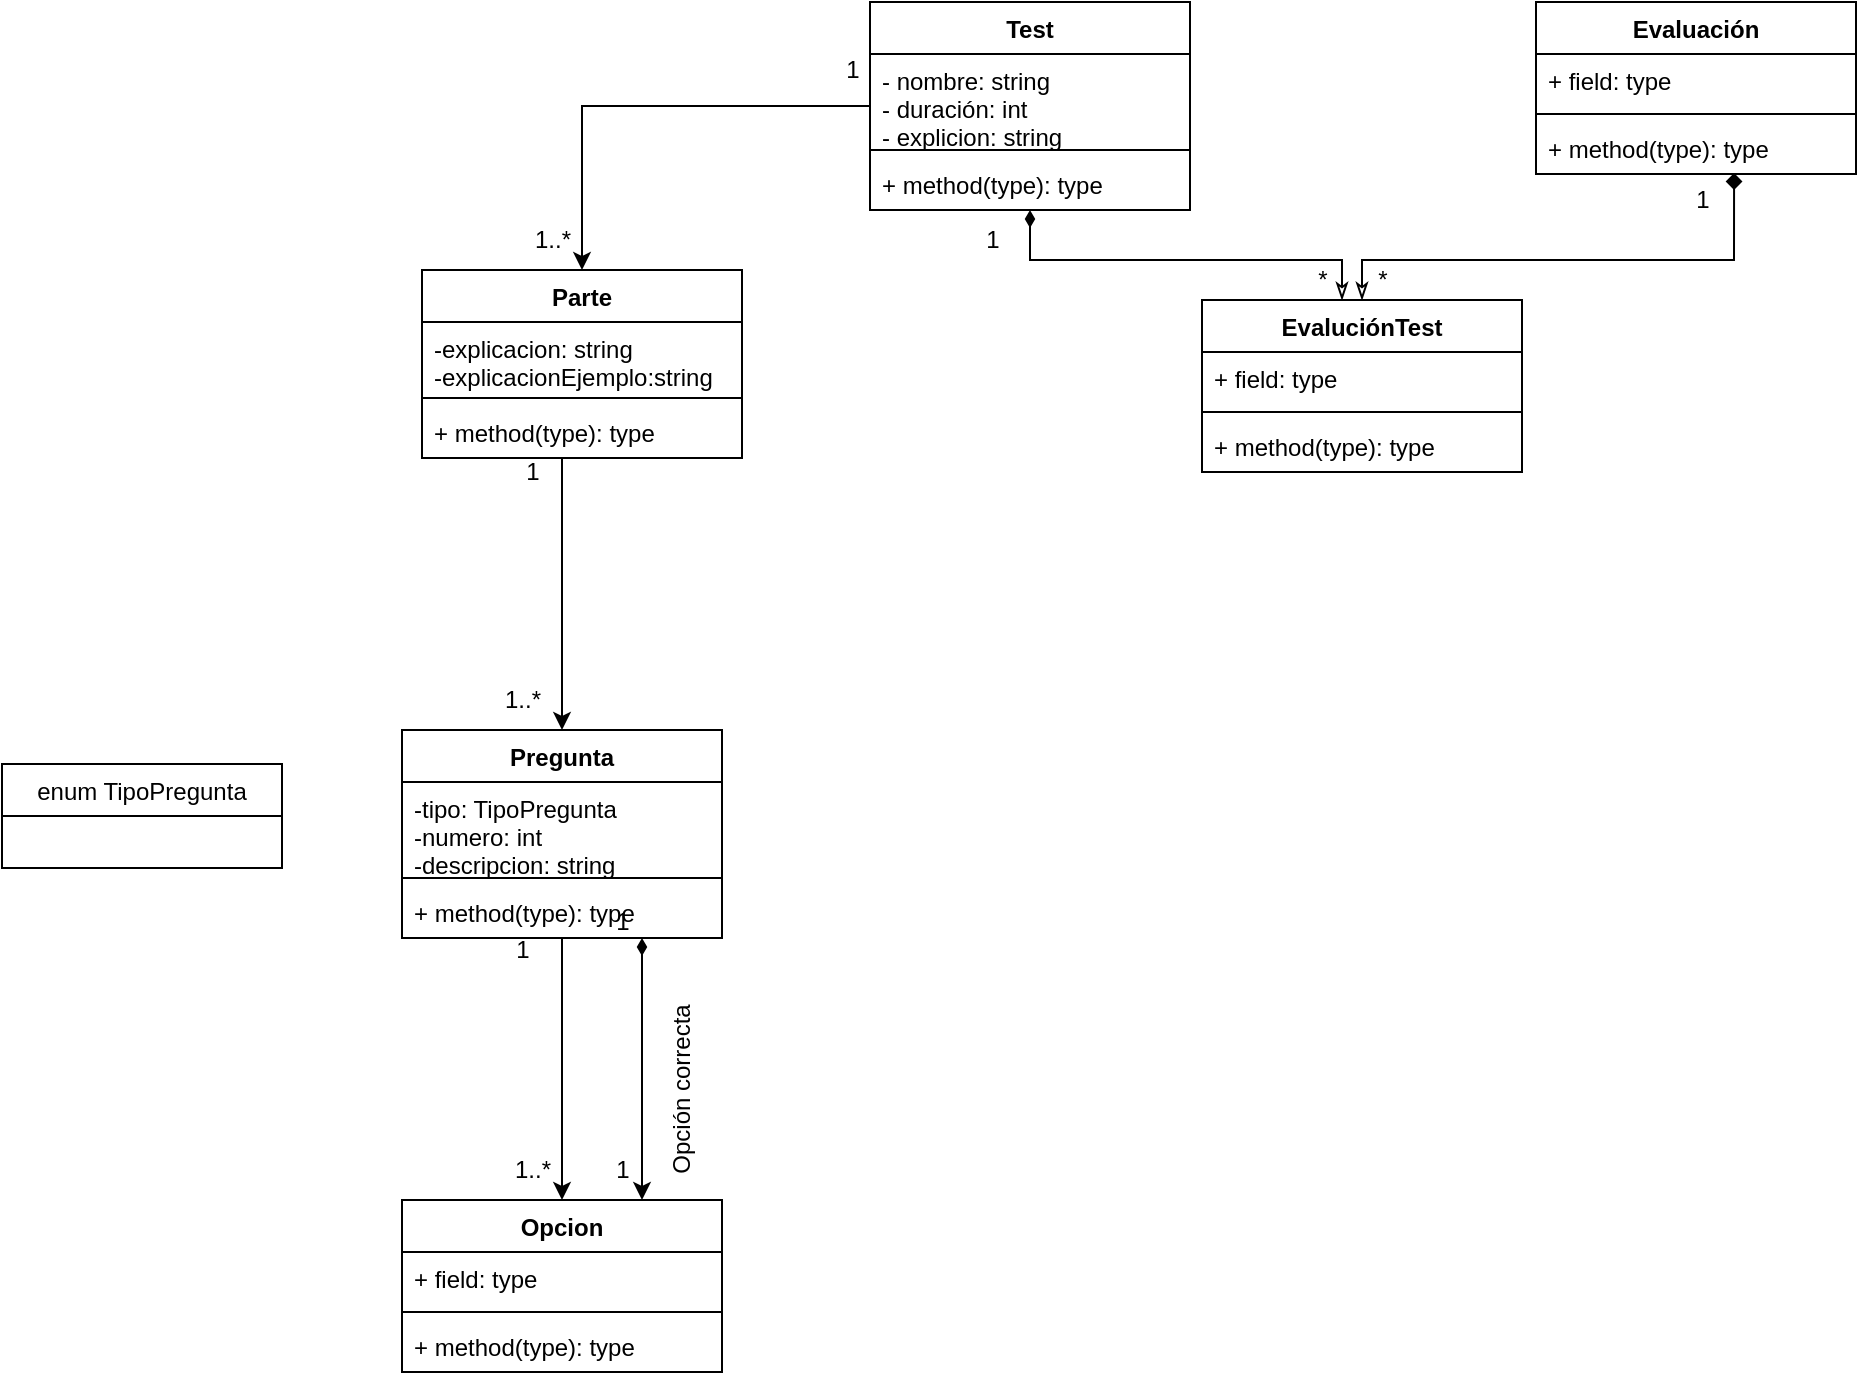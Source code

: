 <mxfile version="20.6.0" type="github"><diagram id="lgjJ3sYndBC0d5X89was" name="Página-1"><mxGraphModel dx="2170" dy="796" grid="1" gridSize="10" guides="1" tooltips="1" connect="1" arrows="1" fold="1" page="1" pageScale="1" pageWidth="827" pageHeight="1169" math="0" shadow="0"><root><mxCell id="0"/><mxCell id="1" parent="0"/><mxCell id="tvHZF8D4hFkLPU2K00TF-17" style="edgeStyle=orthogonalEdgeStyle;rounded=0;orthogonalLoop=1;jettySize=auto;html=1;entryX=0.5;entryY=0;entryDx=0;entryDy=0;" parent="1" source="tvHZF8D4hFkLPU2K00TF-1" target="tvHZF8D4hFkLPU2K00TF-9" edge="1"><mxGeometry relative="1" as="geometry"/></mxCell><mxCell id="tvHZF8D4hFkLPU2K00TF-58" style="edgeStyle=orthogonalEdgeStyle;rounded=0;orthogonalLoop=1;jettySize=auto;html=1;startArrow=diamondThin;startFill=1;endArrow=classicThin;endFill=0;" parent="1" source="tvHZF8D4hFkLPU2K00TF-1" target="tvHZF8D4hFkLPU2K00TF-47" edge="1"><mxGeometry relative="1" as="geometry"><Array as="points"><mxPoint x="384" y="180"/><mxPoint x="540" y="180"/></Array></mxGeometry></mxCell><mxCell id="tvHZF8D4hFkLPU2K00TF-1" value="Test" style="swimlane;fontStyle=1;align=center;verticalAlign=top;childLayout=stackLayout;horizontal=1;startSize=26;horizontalStack=0;resizeParent=1;resizeParentMax=0;resizeLast=0;collapsible=1;marginBottom=0;" parent="1" vertex="1"><mxGeometry x="304" y="51" width="160" height="104" as="geometry"/></mxCell><mxCell id="tvHZF8D4hFkLPU2K00TF-2" value="- nombre: string&#10;- duración: int&#10;- explicion: string" style="text;strokeColor=none;fillColor=none;align=left;verticalAlign=top;spacingLeft=4;spacingRight=4;overflow=hidden;rotatable=0;points=[[0,0.5],[1,0.5]];portConstraint=eastwest;" parent="tvHZF8D4hFkLPU2K00TF-1" vertex="1"><mxGeometry y="26" width="160" height="44" as="geometry"/></mxCell><mxCell id="tvHZF8D4hFkLPU2K00TF-3" value="" style="line;strokeWidth=1;fillColor=none;align=left;verticalAlign=middle;spacingTop=-1;spacingLeft=3;spacingRight=3;rotatable=0;labelPosition=right;points=[];portConstraint=eastwest;strokeColor=inherit;" parent="tvHZF8D4hFkLPU2K00TF-1" vertex="1"><mxGeometry y="70" width="160" height="8" as="geometry"/></mxCell><mxCell id="tvHZF8D4hFkLPU2K00TF-4" value="+ method(type): type" style="text;strokeColor=none;fillColor=none;align=left;verticalAlign=top;spacingLeft=4;spacingRight=4;overflow=hidden;rotatable=0;points=[[0,0.5],[1,0.5]];portConstraint=eastwest;" parent="tvHZF8D4hFkLPU2K00TF-1" vertex="1"><mxGeometry y="78" width="160" height="26" as="geometry"/></mxCell><mxCell id="tvHZF8D4hFkLPU2K00TF-23" style="edgeStyle=orthogonalEdgeStyle;rounded=0;orthogonalLoop=1;jettySize=auto;html=1;" parent="1" source="tvHZF8D4hFkLPU2K00TF-5" target="tvHZF8D4hFkLPU2K00TF-13" edge="1"><mxGeometry relative="1" as="geometry"/></mxCell><mxCell id="tvHZF8D4hFkLPU2K00TF-26" style="edgeStyle=orthogonalEdgeStyle;rounded=0;orthogonalLoop=1;jettySize=auto;html=1;entryX=0.75;entryY=0;entryDx=0;entryDy=0;startArrow=diamondThin;startFill=1;" parent="1" source="tvHZF8D4hFkLPU2K00TF-5" target="tvHZF8D4hFkLPU2K00TF-13" edge="1"><mxGeometry relative="1" as="geometry"><Array as="points"><mxPoint x="190" y="520"/><mxPoint x="190" y="520"/></Array></mxGeometry></mxCell><mxCell id="tvHZF8D4hFkLPU2K00TF-5" value="Pregunta" style="swimlane;fontStyle=1;align=center;verticalAlign=top;childLayout=stackLayout;horizontal=1;startSize=26;horizontalStack=0;resizeParent=1;resizeParentMax=0;resizeLast=0;collapsible=1;marginBottom=0;" parent="1" vertex="1"><mxGeometry x="70" y="415" width="160" height="104" as="geometry"/></mxCell><mxCell id="tvHZF8D4hFkLPU2K00TF-6" value="-tipo: TipoPregunta&#10;-numero: int&#10;-descripcion: string" style="text;strokeColor=none;fillColor=none;align=left;verticalAlign=top;spacingLeft=4;spacingRight=4;overflow=hidden;rotatable=0;points=[[0,0.5],[1,0.5]];portConstraint=eastwest;" parent="tvHZF8D4hFkLPU2K00TF-5" vertex="1"><mxGeometry y="26" width="160" height="44" as="geometry"/></mxCell><mxCell id="tvHZF8D4hFkLPU2K00TF-7" value="" style="line;strokeWidth=1;fillColor=none;align=left;verticalAlign=middle;spacingTop=-1;spacingLeft=3;spacingRight=3;rotatable=0;labelPosition=right;points=[];portConstraint=eastwest;strokeColor=inherit;" parent="tvHZF8D4hFkLPU2K00TF-5" vertex="1"><mxGeometry y="70" width="160" height="8" as="geometry"/></mxCell><mxCell id="tvHZF8D4hFkLPU2K00TF-8" value="+ method(type): type" style="text;strokeColor=none;fillColor=none;align=left;verticalAlign=top;spacingLeft=4;spacingRight=4;overflow=hidden;rotatable=0;points=[[0,0.5],[1,0.5]];portConstraint=eastwest;" parent="tvHZF8D4hFkLPU2K00TF-5" vertex="1"><mxGeometry y="78" width="160" height="26" as="geometry"/></mxCell><mxCell id="tvHZF8D4hFkLPU2K00TF-20" style="edgeStyle=orthogonalEdgeStyle;rounded=0;orthogonalLoop=1;jettySize=auto;html=1;" parent="1" source="tvHZF8D4hFkLPU2K00TF-9" target="tvHZF8D4hFkLPU2K00TF-5" edge="1"><mxGeometry relative="1" as="geometry"><Array as="points"><mxPoint x="150" y="350"/><mxPoint x="150" y="350"/></Array></mxGeometry></mxCell><mxCell id="tvHZF8D4hFkLPU2K00TF-9" value="Parte" style="swimlane;fontStyle=1;align=center;verticalAlign=top;childLayout=stackLayout;horizontal=1;startSize=26;horizontalStack=0;resizeParent=1;resizeParentMax=0;resizeLast=0;collapsible=1;marginBottom=0;" parent="1" vertex="1"><mxGeometry x="80" y="185" width="160" height="94" as="geometry"/></mxCell><mxCell id="tvHZF8D4hFkLPU2K00TF-10" value="-explicacion: string&#10;-explicacionEjemplo:string" style="text;strokeColor=none;fillColor=none;align=left;verticalAlign=top;spacingLeft=4;spacingRight=4;overflow=hidden;rotatable=0;points=[[0,0.5],[1,0.5]];portConstraint=eastwest;" parent="tvHZF8D4hFkLPU2K00TF-9" vertex="1"><mxGeometry y="26" width="160" height="34" as="geometry"/></mxCell><mxCell id="tvHZF8D4hFkLPU2K00TF-11" value="" style="line;strokeWidth=1;fillColor=none;align=left;verticalAlign=middle;spacingTop=-1;spacingLeft=3;spacingRight=3;rotatable=0;labelPosition=right;points=[];portConstraint=eastwest;strokeColor=inherit;" parent="tvHZF8D4hFkLPU2K00TF-9" vertex="1"><mxGeometry y="60" width="160" height="8" as="geometry"/></mxCell><mxCell id="tvHZF8D4hFkLPU2K00TF-12" value="+ method(type): type" style="text;strokeColor=none;fillColor=none;align=left;verticalAlign=top;spacingLeft=4;spacingRight=4;overflow=hidden;rotatable=0;points=[[0,0.5],[1,0.5]];portConstraint=eastwest;" parent="tvHZF8D4hFkLPU2K00TF-9" vertex="1"><mxGeometry y="68" width="160" height="26" as="geometry"/></mxCell><mxCell id="tvHZF8D4hFkLPU2K00TF-13" value="Opcion" style="swimlane;fontStyle=1;align=center;verticalAlign=top;childLayout=stackLayout;horizontal=1;startSize=26;horizontalStack=0;resizeParent=1;resizeParentMax=0;resizeLast=0;collapsible=1;marginBottom=0;" parent="1" vertex="1"><mxGeometry x="70" y="650" width="160" height="86" as="geometry"/></mxCell><mxCell id="tvHZF8D4hFkLPU2K00TF-14" value="+ field: type" style="text;strokeColor=none;fillColor=none;align=left;verticalAlign=top;spacingLeft=4;spacingRight=4;overflow=hidden;rotatable=0;points=[[0,0.5],[1,0.5]];portConstraint=eastwest;" parent="tvHZF8D4hFkLPU2K00TF-13" vertex="1"><mxGeometry y="26" width="160" height="26" as="geometry"/></mxCell><mxCell id="tvHZF8D4hFkLPU2K00TF-15" value="" style="line;strokeWidth=1;fillColor=none;align=left;verticalAlign=middle;spacingTop=-1;spacingLeft=3;spacingRight=3;rotatable=0;labelPosition=right;points=[];portConstraint=eastwest;strokeColor=inherit;" parent="tvHZF8D4hFkLPU2K00TF-13" vertex="1"><mxGeometry y="52" width="160" height="8" as="geometry"/></mxCell><mxCell id="tvHZF8D4hFkLPU2K00TF-16" value="+ method(type): type" style="text;strokeColor=none;fillColor=none;align=left;verticalAlign=top;spacingLeft=4;spacingRight=4;overflow=hidden;rotatable=0;points=[[0,0.5],[1,0.5]];portConstraint=eastwest;" parent="tvHZF8D4hFkLPU2K00TF-13" vertex="1"><mxGeometry y="60" width="160" height="26" as="geometry"/></mxCell><mxCell id="tvHZF8D4hFkLPU2K00TF-18" value="1..*" style="text;html=1;align=center;verticalAlign=middle;resizable=0;points=[];autosize=1;strokeColor=none;fillColor=none;" parent="1" vertex="1"><mxGeometry x="125" y="155" width="40" height="30" as="geometry"/></mxCell><mxCell id="tvHZF8D4hFkLPU2K00TF-19" value="1" style="text;html=1;align=center;verticalAlign=middle;resizable=0;points=[];autosize=1;strokeColor=none;fillColor=none;" parent="1" vertex="1"><mxGeometry x="280" y="70" width="30" height="30" as="geometry"/></mxCell><mxCell id="tvHZF8D4hFkLPU2K00TF-21" value="1..*" style="text;html=1;align=center;verticalAlign=middle;resizable=0;points=[];autosize=1;strokeColor=none;fillColor=none;" parent="1" vertex="1"><mxGeometry x="110" y="385" width="40" height="30" as="geometry"/></mxCell><mxCell id="tvHZF8D4hFkLPU2K00TF-22" value="1" style="text;html=1;align=center;verticalAlign=middle;resizable=0;points=[];autosize=1;strokeColor=none;fillColor=none;" parent="1" vertex="1"><mxGeometry x="120" y="271" width="30" height="30" as="geometry"/></mxCell><mxCell id="tvHZF8D4hFkLPU2K00TF-24" value="1..*" style="text;html=1;align=center;verticalAlign=middle;resizable=0;points=[];autosize=1;strokeColor=none;fillColor=none;" parent="1" vertex="1"><mxGeometry x="115" y="620" width="40" height="30" as="geometry"/></mxCell><mxCell id="tvHZF8D4hFkLPU2K00TF-25" value="1" style="text;html=1;align=center;verticalAlign=middle;resizable=0;points=[];autosize=1;strokeColor=none;fillColor=none;" parent="1" vertex="1"><mxGeometry x="115" y="510" width="30" height="30" as="geometry"/></mxCell><mxCell id="tvHZF8D4hFkLPU2K00TF-27" value="Opción correcta" style="text;html=1;align=center;verticalAlign=middle;resizable=0;points=[];autosize=1;strokeColor=none;fillColor=none;rotation=-90;" parent="1" vertex="1"><mxGeometry x="155" y="580" width="110" height="30" as="geometry"/></mxCell><mxCell id="tvHZF8D4hFkLPU2K00TF-28" value="1" style="text;html=1;align=center;verticalAlign=middle;resizable=0;points=[];autosize=1;strokeColor=none;fillColor=none;" parent="1" vertex="1"><mxGeometry x="165" y="620" width="30" height="30" as="geometry"/></mxCell><mxCell id="tvHZF8D4hFkLPU2K00TF-29" value="1" style="text;html=1;align=center;verticalAlign=middle;resizable=0;points=[];autosize=1;strokeColor=none;fillColor=none;" parent="1" vertex="1"><mxGeometry x="165" y="496" width="30" height="30" as="geometry"/></mxCell><mxCell id="tvHZF8D4hFkLPU2K00TF-33" value="enum TipoPregunta" style="swimlane;fontStyle=0;childLayout=stackLayout;horizontal=1;startSize=26;fillColor=none;horizontalStack=0;resizeParent=1;resizeParentMax=0;resizeLast=0;collapsible=1;marginBottom=0;" parent="1" vertex="1"><mxGeometry x="-130" y="432" width="140" height="52" as="geometry"/></mxCell><mxCell id="tvHZF8D4hFkLPU2K00TF-39" value="Evaluación" style="swimlane;fontStyle=1;align=center;verticalAlign=top;childLayout=stackLayout;horizontal=1;startSize=26;horizontalStack=0;resizeParent=1;resizeParentMax=0;resizeLast=0;collapsible=1;marginBottom=0;" parent="1" vertex="1"><mxGeometry x="637" y="51" width="160" height="86" as="geometry"/></mxCell><mxCell id="tvHZF8D4hFkLPU2K00TF-40" value="+ field: type" style="text;strokeColor=none;fillColor=none;align=left;verticalAlign=top;spacingLeft=4;spacingRight=4;overflow=hidden;rotatable=0;points=[[0,0.5],[1,0.5]];portConstraint=eastwest;" parent="tvHZF8D4hFkLPU2K00TF-39" vertex="1"><mxGeometry y="26" width="160" height="26" as="geometry"/></mxCell><mxCell id="tvHZF8D4hFkLPU2K00TF-41" value="" style="line;strokeWidth=1;fillColor=none;align=left;verticalAlign=middle;spacingTop=-1;spacingLeft=3;spacingRight=3;rotatable=0;labelPosition=right;points=[];portConstraint=eastwest;strokeColor=inherit;" parent="tvHZF8D4hFkLPU2K00TF-39" vertex="1"><mxGeometry y="52" width="160" height="8" as="geometry"/></mxCell><mxCell id="tvHZF8D4hFkLPU2K00TF-42" value="+ method(type): type" style="text;strokeColor=none;fillColor=none;align=left;verticalAlign=top;spacingLeft=4;spacingRight=4;overflow=hidden;rotatable=0;points=[[0,0.5],[1,0.5]];portConstraint=eastwest;" parent="tvHZF8D4hFkLPU2K00TF-39" vertex="1"><mxGeometry y="60" width="160" height="26" as="geometry"/></mxCell><mxCell id="tvHZF8D4hFkLPU2K00TF-45" value="1" style="text;html=1;align=center;verticalAlign=middle;resizable=0;points=[];autosize=1;strokeColor=none;fillColor=none;" parent="1" vertex="1"><mxGeometry x="350" y="155" width="30" height="30" as="geometry"/></mxCell><mxCell id="tvHZF8D4hFkLPU2K00TF-55" style="edgeStyle=orthogonalEdgeStyle;rounded=0;orthogonalLoop=1;jettySize=auto;html=1;entryX=0.619;entryY=0.982;entryDx=0;entryDy=0;entryPerimeter=0;startArrow=classicThin;startFill=0;endArrow=diamond;endFill=1;" parent="1" source="tvHZF8D4hFkLPU2K00TF-47" target="tvHZF8D4hFkLPU2K00TF-42" edge="1"><mxGeometry relative="1" as="geometry"><Array as="points"><mxPoint x="550" y="180"/><mxPoint x="736" y="180"/></Array></mxGeometry></mxCell><mxCell id="tvHZF8D4hFkLPU2K00TF-47" value="EvaluciónTest" style="swimlane;fontStyle=1;align=center;verticalAlign=top;childLayout=stackLayout;horizontal=1;startSize=26;horizontalStack=0;resizeParent=1;resizeParentMax=0;resizeLast=0;collapsible=1;marginBottom=0;" parent="1" vertex="1"><mxGeometry x="470" y="200" width="160" height="86" as="geometry"/></mxCell><mxCell id="tvHZF8D4hFkLPU2K00TF-48" value="+ field: type" style="text;strokeColor=none;fillColor=none;align=left;verticalAlign=top;spacingLeft=4;spacingRight=4;overflow=hidden;rotatable=0;points=[[0,0.5],[1,0.5]];portConstraint=eastwest;" parent="tvHZF8D4hFkLPU2K00TF-47" vertex="1"><mxGeometry y="26" width="160" height="26" as="geometry"/></mxCell><mxCell id="tvHZF8D4hFkLPU2K00TF-49" value="" style="line;strokeWidth=1;fillColor=none;align=left;verticalAlign=middle;spacingTop=-1;spacingLeft=3;spacingRight=3;rotatable=0;labelPosition=right;points=[];portConstraint=eastwest;strokeColor=inherit;" parent="tvHZF8D4hFkLPU2K00TF-47" vertex="1"><mxGeometry y="52" width="160" height="8" as="geometry"/></mxCell><mxCell id="tvHZF8D4hFkLPU2K00TF-50" value="+ method(type): type" style="text;strokeColor=none;fillColor=none;align=left;verticalAlign=top;spacingLeft=4;spacingRight=4;overflow=hidden;rotatable=0;points=[[0,0.5],[1,0.5]];portConstraint=eastwest;" parent="tvHZF8D4hFkLPU2K00TF-47" vertex="1"><mxGeometry y="60" width="160" height="26" as="geometry"/></mxCell><mxCell id="tvHZF8D4hFkLPU2K00TF-56" value="*" style="text;html=1;align=center;verticalAlign=middle;resizable=0;points=[];autosize=1;strokeColor=none;fillColor=none;" parent="1" vertex="1"><mxGeometry x="515" y="175" width="30" height="30" as="geometry"/></mxCell><mxCell id="tvHZF8D4hFkLPU2K00TF-57" value="1" style="text;html=1;align=center;verticalAlign=middle;resizable=0;points=[];autosize=1;strokeColor=none;fillColor=none;" parent="1" vertex="1"><mxGeometry x="705" y="135" width="30" height="30" as="geometry"/></mxCell><mxCell id="tvHZF8D4hFkLPU2K00TF-59" value="*" style="text;html=1;align=center;verticalAlign=middle;resizable=0;points=[];autosize=1;strokeColor=none;fillColor=none;" parent="1" vertex="1"><mxGeometry x="545" y="175" width="30" height="30" as="geometry"/></mxCell></root></mxGraphModel></diagram></mxfile>